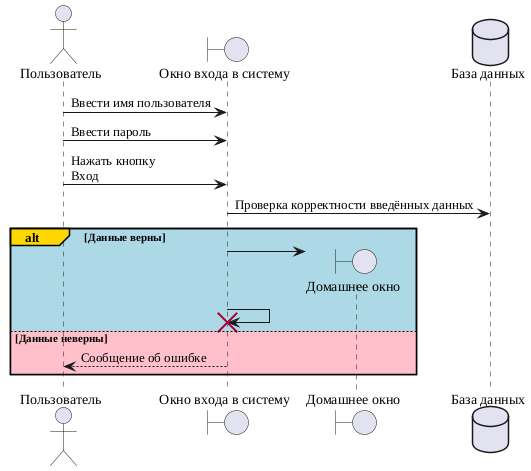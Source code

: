 @startuml
skinparam defaultFontName Liberation Serif

actor "Пользователь" as user
boundary "Окно входа в систему" as w_login
boundary "Домашнее окно" as w_home
database "База данных" as db 

user -> w_login : Ввести имя пользователя
user -> w_login : Ввести пароль
user -> w_login : Нажать кнопку\nВход 
w_login -> db : Проверка корректности введённых данных

alt#Gold #LightBlue Данные верны
    w_login -> w_home **
    w_login -> w_login !!
else #Pink Данные неверны 
    user <-- w_login : Сообщение об ошибке
end

@enduml

